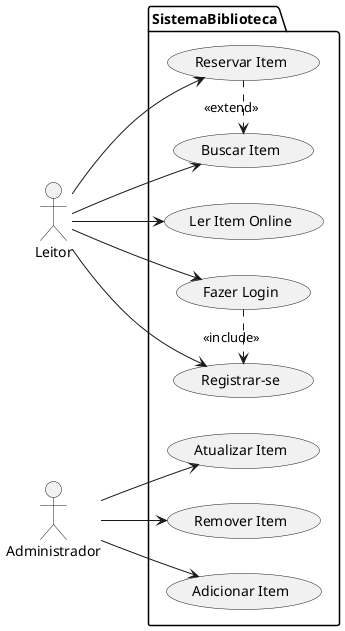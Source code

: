 @startuml CasoDeUso
left to right direction

actor Leitor
actor Administrador
package SistemaBiblioteca{
    usecase "Registrar-se" as UC1
    usecase "Fazer Login" as UC2
    usecase "Buscar Item" as UC3
    usecase "Ler Item Online" as UC4
    usecase "Reservar Item" as UC5
    usecase "Adicionar Item" as UC6
    usecase "Atualizar Item" as UC7
    usecase "Remover Item" as UC8
}

Leitor --> UC1
Leitor --> UC2
Leitor --> UC3
Leitor --> UC4
Leitor --> UC5
Administrador --> UC6
Administrador --> UC7
Administrador --> UC8

UC2 .> UC1 : <<include>>
UC5 .> UC3 : <<extend>>
@enduml
